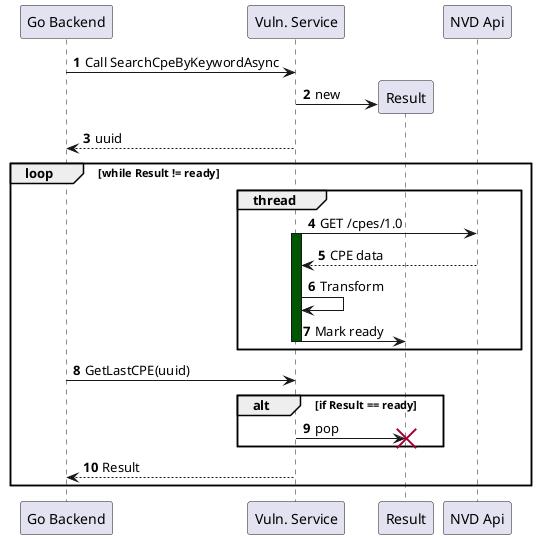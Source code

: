 @startuml
'https://plantuml.com/sequence-diagram

participant "Go Backend" as Backend
participant "Vuln. Service" as VS
participant Result
participant "NVD Api" as NVD

autonumber

Backend -> VS : Call SearchCpeByKeywordAsync
VS -> Result ** : new
VS --> Backend : uuid

loop while Result != ready
    group thread
        VS -> NVD : GET /cpes/1.0
        activate VS #005500
        NVD --> VS : CPE data
        VS -> VS : Transform
        VS -> Result : Mark ready
        deactivate VS

    end

    Backend -> VS : GetLastCPE(uuid)

    alt if Result == ready
        VS -> Result !! : pop
    end

    VS --> Backend : Result
end



@enduml